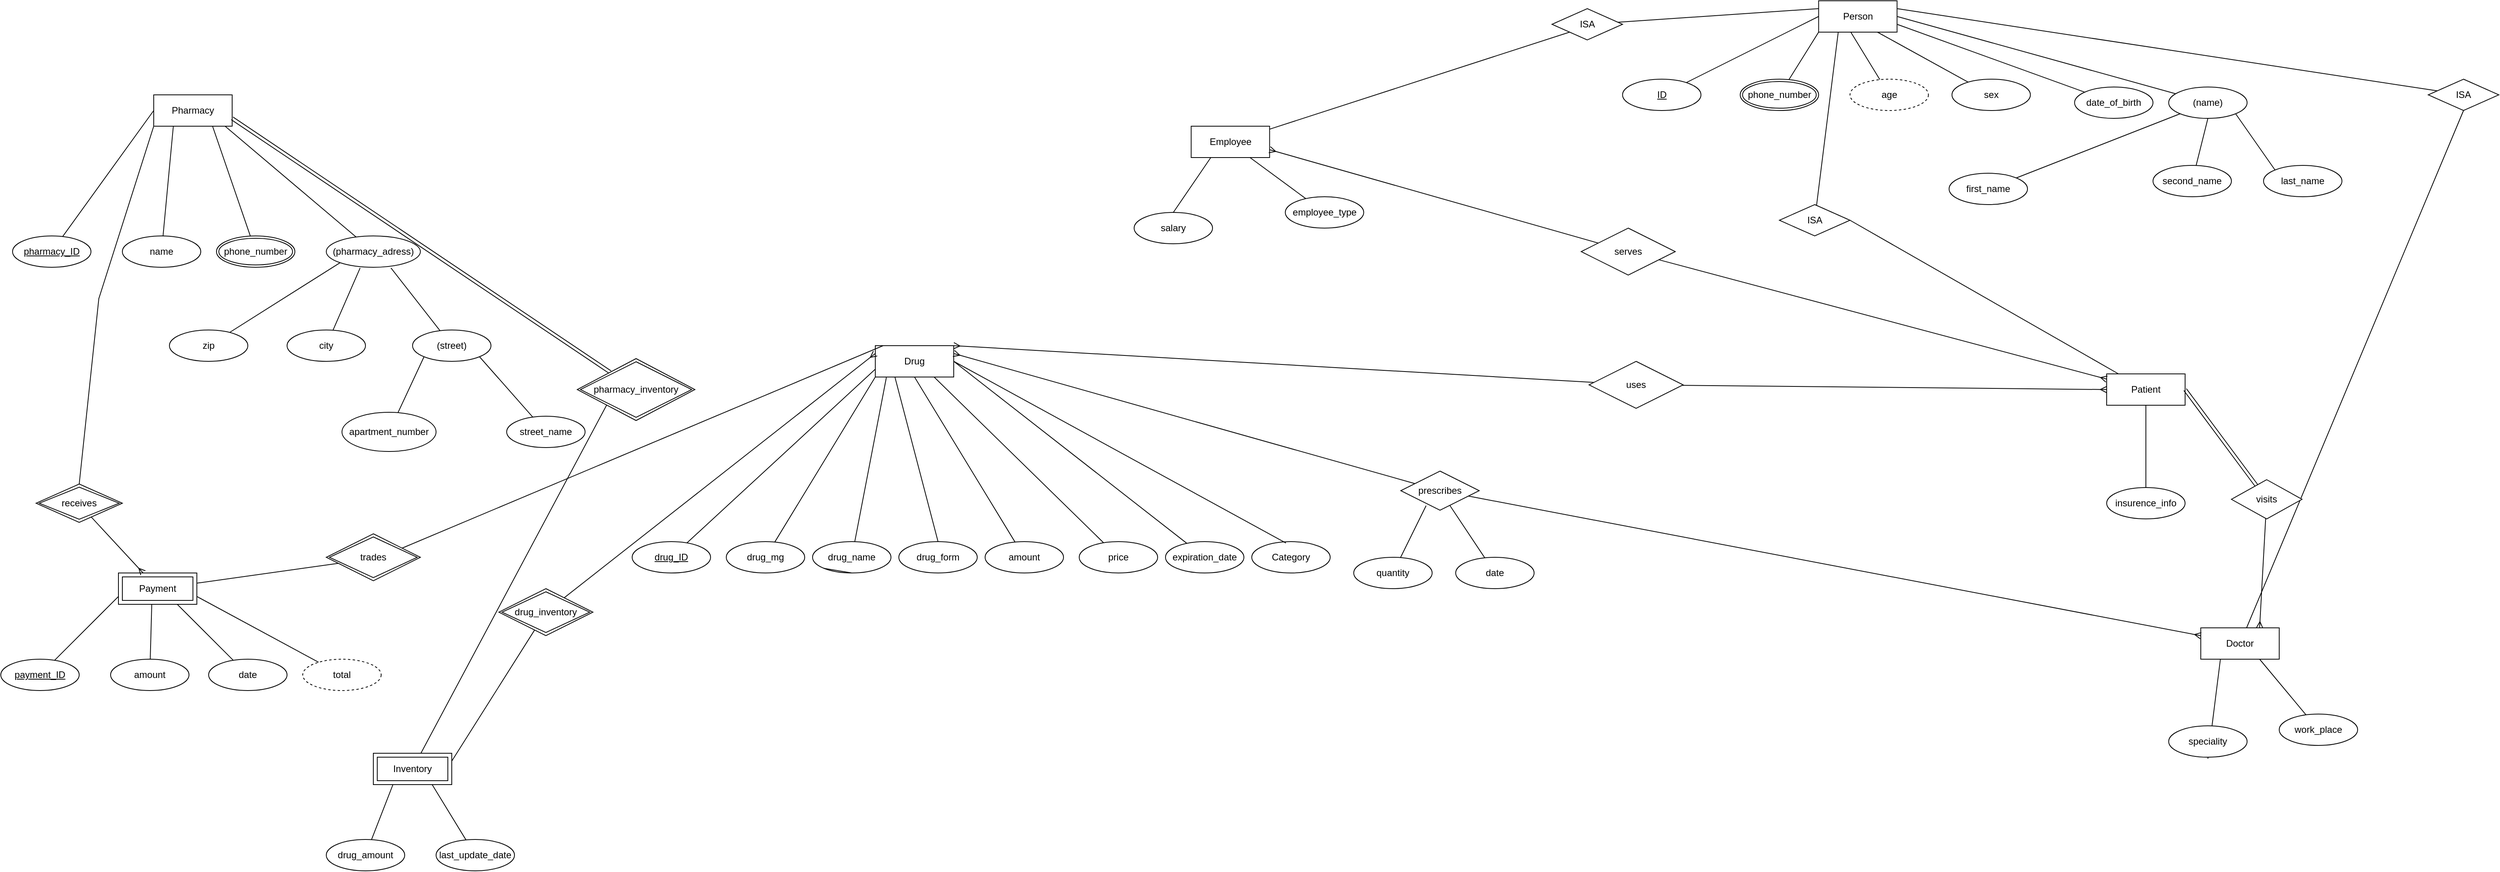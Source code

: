 <mxfile version="14.1.1" type="github"><diagram id="R2lEEEUBdFMjLlhIrx00" name="Page-1"><mxGraphModel dx="1038" dy="548" grid="1" gridSize="10" guides="1" tooltips="1" connect="1" arrows="1" fold="1" page="1" pageScale="1" pageWidth="5000" pageHeight="5000" math="0" shadow="0" extFonts="Permanent Marker^https://fonts.googleapis.com/css?family=Permanent+Marker"><root><mxCell id="0"/><mxCell id="1" parent="0"/><mxCell id="RW5OpeM4LIOE4QkSRuxz-1" value="Pharmacy" style="whiteSpace=wrap;html=1;align=center;" parent="1" vertex="1"><mxGeometry x="260" y="120" width="100" height="40" as="geometry"/></mxCell><mxCell id="RW5OpeM4LIOE4QkSRuxz-18" style="edgeStyle=none;rounded=0;orthogonalLoop=1;jettySize=auto;html=1;entryX=0;entryY=0.5;entryDx=0;entryDy=0;startArrow=none;startFill=0;endArrow=none;endFill=0;" parent="1" source="RW5OpeM4LIOE4QkSRuxz-2" target="RW5OpeM4LIOE4QkSRuxz-1" edge="1"><mxGeometry relative="1" as="geometry"/></mxCell><mxCell id="RW5OpeM4LIOE4QkSRuxz-2" value="pharmacy_ID" style="ellipse;whiteSpace=wrap;html=1;align=center;fontStyle=4;" parent="1" vertex="1"><mxGeometry x="80" y="300" width="100" height="40" as="geometry"/></mxCell><mxCell id="RW5OpeM4LIOE4QkSRuxz-19" style="edgeStyle=none;rounded=0;orthogonalLoop=1;jettySize=auto;html=1;entryX=0.25;entryY=1;entryDx=0;entryDy=0;startArrow=none;startFill=0;endArrow=none;endFill=0;" parent="1" source="RW5OpeM4LIOE4QkSRuxz-3" target="RW5OpeM4LIOE4QkSRuxz-1" edge="1"><mxGeometry relative="1" as="geometry"/></mxCell><mxCell id="RW5OpeM4LIOE4QkSRuxz-3" value="name" style="ellipse;whiteSpace=wrap;html=1;align=center;" parent="1" vertex="1"><mxGeometry x="220" y="300" width="100" height="40" as="geometry"/></mxCell><mxCell id="RW5OpeM4LIOE4QkSRuxz-175" style="edgeStyle=none;rounded=0;orthogonalLoop=1;jettySize=auto;html=1;startArrow=none;startFill=0;endArrow=none;endFill=0;" parent="1" source="RW5OpeM4LIOE4QkSRuxz-5" edge="1"><mxGeometry relative="1" as="geometry"><mxPoint x="351" y="160" as="targetPoint"/></mxGeometry></mxCell><mxCell id="RW5OpeM4LIOE4QkSRuxz-5" value="(pharmacy_adress)" style="ellipse;whiteSpace=wrap;html=1;align=center;" parent="1" vertex="1"><mxGeometry x="480" y="300" width="120" height="40" as="geometry"/></mxCell><mxCell id="RW5OpeM4LIOE4QkSRuxz-20" style="edgeStyle=none;rounded=0;orthogonalLoop=1;jettySize=auto;html=1;entryX=0.75;entryY=1;entryDx=0;entryDy=0;startArrow=none;startFill=0;endArrow=none;endFill=0;" parent="1" source="RW5OpeM4LIOE4QkSRuxz-6" target="RW5OpeM4LIOE4QkSRuxz-1" edge="1"><mxGeometry relative="1" as="geometry"/></mxCell><mxCell id="RW5OpeM4LIOE4QkSRuxz-6" value="phone_number" style="ellipse;shape=doubleEllipse;margin=3;whiteSpace=wrap;html=1;align=center;" parent="1" vertex="1"><mxGeometry x="340" y="300" width="100" height="40" as="geometry"/></mxCell><mxCell id="RW5OpeM4LIOE4QkSRuxz-25" style="edgeStyle=none;rounded=0;orthogonalLoop=1;jettySize=auto;html=1;entryX=0;entryY=1;entryDx=0;entryDy=0;startArrow=none;startFill=0;endArrow=none;endFill=0;" parent="1" source="RW5OpeM4LIOE4QkSRuxz-22" target="RW5OpeM4LIOE4QkSRuxz-5" edge="1"><mxGeometry relative="1" as="geometry"/></mxCell><mxCell id="RW5OpeM4LIOE4QkSRuxz-22" value="zip" style="ellipse;whiteSpace=wrap;html=1;align=center;" parent="1" vertex="1"><mxGeometry x="280" y="420" width="100" height="40" as="geometry"/></mxCell><mxCell id="RW5OpeM4LIOE4QkSRuxz-27" style="edgeStyle=none;rounded=0;orthogonalLoop=1;jettySize=auto;html=1;entryX=0.687;entryY=1.02;entryDx=0;entryDy=0;entryPerimeter=0;startArrow=none;startFill=0;endArrow=none;endFill=0;" parent="1" source="RW5OpeM4LIOE4QkSRuxz-23" target="RW5OpeM4LIOE4QkSRuxz-5" edge="1"><mxGeometry relative="1" as="geometry"/></mxCell><mxCell id="RW5OpeM4LIOE4QkSRuxz-23" value="(street)" style="ellipse;whiteSpace=wrap;html=1;align=center;" parent="1" vertex="1"><mxGeometry x="590" y="420" width="100" height="40" as="geometry"/></mxCell><mxCell id="RW5OpeM4LIOE4QkSRuxz-26" style="edgeStyle=none;rounded=0;orthogonalLoop=1;jettySize=auto;html=1;entryX=0.36;entryY=1.02;entryDx=0;entryDy=0;entryPerimeter=0;startArrow=none;startFill=0;endArrow=none;endFill=0;" parent="1" source="RW5OpeM4LIOE4QkSRuxz-24" target="RW5OpeM4LIOE4QkSRuxz-5" edge="1"><mxGeometry relative="1" as="geometry"/></mxCell><mxCell id="RW5OpeM4LIOE4QkSRuxz-24" value="city" style="ellipse;whiteSpace=wrap;html=1;align=center;" parent="1" vertex="1"><mxGeometry x="430" y="420" width="100" height="40" as="geometry"/></mxCell><mxCell id="RW5OpeM4LIOE4QkSRuxz-33" style="edgeStyle=none;rounded=0;orthogonalLoop=1;jettySize=auto;html=1;entryX=1;entryY=1;entryDx=0;entryDy=0;startArrow=none;startFill=0;endArrow=none;endFill=0;" parent="1" source="RW5OpeM4LIOE4QkSRuxz-29" target="RW5OpeM4LIOE4QkSRuxz-23" edge="1"><mxGeometry relative="1" as="geometry"/></mxCell><mxCell id="RW5OpeM4LIOE4QkSRuxz-29" value="street_name&lt;br&gt;" style="ellipse;whiteSpace=wrap;html=1;align=center;" parent="1" vertex="1"><mxGeometry x="710" y="530" width="100" height="40" as="geometry"/></mxCell><mxCell id="RW5OpeM4LIOE4QkSRuxz-31" style="edgeStyle=none;rounded=0;orthogonalLoop=1;jettySize=auto;html=1;entryX=0;entryY=1;entryDx=0;entryDy=0;startArrow=none;startFill=0;endArrow=none;endFill=0;" parent="1" source="RW5OpeM4LIOE4QkSRuxz-30" target="RW5OpeM4LIOE4QkSRuxz-23" edge="1"><mxGeometry relative="1" as="geometry"/></mxCell><mxCell id="RW5OpeM4LIOE4QkSRuxz-30" value="apartment_number" style="ellipse;whiteSpace=wrap;html=1;align=center;" parent="1" vertex="1"><mxGeometry x="500" y="525" width="120" height="50" as="geometry"/></mxCell><mxCell id="RW5OpeM4LIOE4QkSRuxz-34" value="Person" style="whiteSpace=wrap;html=1;align=center;" parent="1" vertex="1"><mxGeometry x="2382.75" width="100" height="40" as="geometry"/></mxCell><mxCell id="RW5OpeM4LIOE4QkSRuxz-35" value="Drug" style="whiteSpace=wrap;html=1;align=center;" parent="1" vertex="1"><mxGeometry x="1180" y="440" width="100" height="40" as="geometry"/></mxCell><mxCell id="RW5OpeM4LIOE4QkSRuxz-44" style="edgeStyle=none;rounded=0;orthogonalLoop=1;jettySize=auto;html=1;entryX=0.25;entryY=1;entryDx=0;entryDy=0;startArrow=none;startFill=0;endArrow=none;endFill=0;exitX=0.5;exitY=0;exitDx=0;exitDy=0;" parent="1" source="RW5OpeM4LIOE4QkSRuxz-134" target="RW5OpeM4LIOE4QkSRuxz-35" edge="1"><mxGeometry relative="1" as="geometry"><mxPoint x="1158.876" y="580.318" as="sourcePoint"/></mxGeometry></mxCell><mxCell id="RW5OpeM4LIOE4QkSRuxz-46" style="edgeStyle=none;rounded=0;orthogonalLoop=1;jettySize=auto;html=1;entryX=0.75;entryY=1;entryDx=0;entryDy=0;startArrow=none;startFill=0;endArrow=none;endFill=0;" parent="1" source="RW5OpeM4LIOE4QkSRuxz-38" target="RW5OpeM4LIOE4QkSRuxz-35" edge="1"><mxGeometry relative="1" as="geometry"/></mxCell><mxCell id="RW5OpeM4LIOE4QkSRuxz-38" value="price" style="ellipse;whiteSpace=wrap;html=1;align=center;" parent="1" vertex="1"><mxGeometry x="1440" y="690" width="100" height="40" as="geometry"/></mxCell><mxCell id="RW5OpeM4LIOE4QkSRuxz-47" style="edgeStyle=none;rounded=0;orthogonalLoop=1;jettySize=auto;html=1;entryX=1;entryY=0.5;entryDx=0;entryDy=0;startArrow=none;startFill=0;endArrow=none;endFill=0;" parent="1" source="RW5OpeM4LIOE4QkSRuxz-41" target="RW5OpeM4LIOE4QkSRuxz-35" edge="1"><mxGeometry relative="1" as="geometry"/></mxCell><mxCell id="RW5OpeM4LIOE4QkSRuxz-41" value="expiration_date" style="ellipse;whiteSpace=wrap;html=1;align=center;" parent="1" vertex="1"><mxGeometry x="1550" y="690" width="100" height="40" as="geometry"/></mxCell><mxCell id="RW5OpeM4LIOE4QkSRuxz-45" style="edgeStyle=none;rounded=0;orthogonalLoop=1;jettySize=auto;html=1;entryX=0.5;entryY=1;entryDx=0;entryDy=0;startArrow=none;startFill=0;endArrow=none;endFill=0;" parent="1" source="RW5OpeM4LIOE4QkSRuxz-42" target="RW5OpeM4LIOE4QkSRuxz-35" edge="1"><mxGeometry relative="1" as="geometry"/></mxCell><mxCell id="RW5OpeM4LIOE4QkSRuxz-42" value="amount" style="ellipse;whiteSpace=wrap;html=1;align=center;" parent="1" vertex="1"><mxGeometry x="1320" y="690" width="100" height="40" as="geometry"/></mxCell><mxCell id="RW5OpeM4LIOE4QkSRuxz-60" style="edgeStyle=none;rounded=0;orthogonalLoop=1;jettySize=auto;html=1;entryX=0;entryY=0.5;entryDx=0;entryDy=0;startArrow=none;startFill=0;endArrow=none;endFill=0;" parent="1" source="RW5OpeM4LIOE4QkSRuxz-51" target="RW5OpeM4LIOE4QkSRuxz-34" edge="1"><mxGeometry relative="1" as="geometry"/></mxCell><mxCell id="RW5OpeM4LIOE4QkSRuxz-51" value="ID" style="ellipse;whiteSpace=wrap;html=1;align=center;fontStyle=4;" parent="1" vertex="1"><mxGeometry x="2132.75" y="100" width="100" height="40" as="geometry"/></mxCell><mxCell id="RW5OpeM4LIOE4QkSRuxz-63" style="edgeStyle=none;rounded=0;orthogonalLoop=1;jettySize=auto;html=1;entryX=0.75;entryY=1;entryDx=0;entryDy=0;startArrow=none;startFill=0;endArrow=none;endFill=0;" parent="1" source="RW5OpeM4LIOE4QkSRuxz-54" target="RW5OpeM4LIOE4QkSRuxz-34" edge="1"><mxGeometry relative="1" as="geometry"/></mxCell><mxCell id="RW5OpeM4LIOE4QkSRuxz-54" value="sex" style="ellipse;whiteSpace=wrap;html=1;align=center;" parent="1" vertex="1"><mxGeometry x="2552.75" y="100" width="100" height="40" as="geometry"/></mxCell><mxCell id="RW5OpeM4LIOE4QkSRuxz-61" style="edgeStyle=none;rounded=0;orthogonalLoop=1;jettySize=auto;html=1;entryX=0;entryY=1;entryDx=0;entryDy=0;startArrow=none;startFill=0;endArrow=none;endFill=0;" parent="1" source="RW5OpeM4LIOE4QkSRuxz-55" target="RW5OpeM4LIOE4QkSRuxz-34" edge="1"><mxGeometry relative="1" as="geometry"/></mxCell><mxCell id="RW5OpeM4LIOE4QkSRuxz-55" value="phone_number" style="ellipse;shape=doubleEllipse;margin=3;whiteSpace=wrap;html=1;align=center;" parent="1" vertex="1"><mxGeometry x="2282.75" y="100" width="100" height="40" as="geometry"/></mxCell><mxCell id="RW5OpeM4LIOE4QkSRuxz-62" style="edgeStyle=none;rounded=0;orthogonalLoop=1;jettySize=auto;html=1;entryX=0.408;entryY=0.99;entryDx=0;entryDy=0;entryPerimeter=0;startArrow=none;startFill=0;endArrow=none;endFill=0;" parent="1" source="RW5OpeM4LIOE4QkSRuxz-57" target="RW5OpeM4LIOE4QkSRuxz-34" edge="1"><mxGeometry relative="1" as="geometry"/></mxCell><mxCell id="RW5OpeM4LIOE4QkSRuxz-57" value="age" style="ellipse;whiteSpace=wrap;html=1;align=center;dashed=1;" parent="1" vertex="1"><mxGeometry x="2422.75" y="100" width="100" height="40" as="geometry"/></mxCell><mxCell id="RW5OpeM4LIOE4QkSRuxz-64" style="edgeStyle=none;rounded=0;orthogonalLoop=1;jettySize=auto;html=1;entryX=1;entryY=0.75;entryDx=0;entryDy=0;startArrow=none;startFill=0;endArrow=none;endFill=0;" parent="1" source="RW5OpeM4LIOE4QkSRuxz-58" target="RW5OpeM4LIOE4QkSRuxz-34" edge="1"><mxGeometry relative="1" as="geometry"/></mxCell><mxCell id="RW5OpeM4LIOE4QkSRuxz-58" value="date_of_birth" style="ellipse;whiteSpace=wrap;html=1;align=center;" parent="1" vertex="1"><mxGeometry x="2709.07" y="110" width="100" height="40" as="geometry"/></mxCell><mxCell id="RW5OpeM4LIOE4QkSRuxz-65" style="edgeStyle=none;rounded=0;orthogonalLoop=1;jettySize=auto;html=1;entryX=1;entryY=0.5;entryDx=0;entryDy=0;startArrow=none;startFill=0;endArrow=none;endFill=0;" parent="1" source="RW5OpeM4LIOE4QkSRuxz-59" target="RW5OpeM4LIOE4QkSRuxz-34" edge="1"><mxGeometry relative="1" as="geometry"/></mxCell><mxCell id="RW5OpeM4LIOE4QkSRuxz-59" value="(name)" style="ellipse;whiteSpace=wrap;html=1;align=center;" parent="1" vertex="1"><mxGeometry x="2829.07" y="110" width="100" height="40" as="geometry"/></mxCell><mxCell id="RW5OpeM4LIOE4QkSRuxz-70" style="edgeStyle=none;rounded=0;orthogonalLoop=1;jettySize=auto;html=1;entryX=0.5;entryY=1;entryDx=0;entryDy=0;startArrow=none;startFill=0;endArrow=none;endFill=0;" parent="1" source="RW5OpeM4LIOE4QkSRuxz-66" target="RW5OpeM4LIOE4QkSRuxz-59" edge="1"><mxGeometry relative="1" as="geometry"/></mxCell><mxCell id="RW5OpeM4LIOE4QkSRuxz-66" value="second_name" style="ellipse;whiteSpace=wrap;html=1;align=center;" parent="1" vertex="1"><mxGeometry x="2809.07" y="210" width="100" height="40" as="geometry"/></mxCell><mxCell id="RW5OpeM4LIOE4QkSRuxz-108" style="edgeStyle=none;rounded=0;orthogonalLoop=1;jettySize=auto;html=1;entryX=0;entryY=1;entryDx=0;entryDy=0;startArrow=none;startFill=0;endArrow=none;endFill=0;" parent="1" source="RW5OpeM4LIOE4QkSRuxz-67" target="RW5OpeM4LIOE4QkSRuxz-59" edge="1"><mxGeometry relative="1" as="geometry"/></mxCell><mxCell id="RW5OpeM4LIOE4QkSRuxz-67" value="first_name" style="ellipse;whiteSpace=wrap;html=1;align=center;" parent="1" vertex="1"><mxGeometry x="2549.07" y="220" width="100" height="40" as="geometry"/></mxCell><mxCell id="RW5OpeM4LIOE4QkSRuxz-71" style="edgeStyle=none;rounded=0;orthogonalLoop=1;jettySize=auto;html=1;entryX=1;entryY=1;entryDx=0;entryDy=0;startArrow=none;startFill=0;endArrow=none;endFill=0;exitX=0;exitY=0;exitDx=0;exitDy=0;" parent="1" source="RW5OpeM4LIOE4QkSRuxz-68" target="RW5OpeM4LIOE4QkSRuxz-59" edge="1"><mxGeometry relative="1" as="geometry"><mxPoint x="2997.204" y="212.014" as="sourcePoint"/></mxGeometry></mxCell><mxCell id="RW5OpeM4LIOE4QkSRuxz-68" value="last_name" style="ellipse;whiteSpace=wrap;html=1;align=center;" parent="1" vertex="1"><mxGeometry x="2950" y="210" width="100" height="40" as="geometry"/></mxCell><mxCell id="RW5OpeM4LIOE4QkSRuxz-79" style="edgeStyle=none;rounded=0;orthogonalLoop=1;jettySize=auto;html=1;entryX=0;entryY=1;entryDx=0;entryDy=0;startArrow=none;startFill=0;endArrow=none;endFill=0;" parent="1" source="RW5OpeM4LIOE4QkSRuxz-72" target="RW5OpeM4LIOE4QkSRuxz-77" edge="1"><mxGeometry relative="1" as="geometry"/></mxCell><mxCell id="RW5OpeM4LIOE4QkSRuxz-72" value="Employee" style="whiteSpace=wrap;html=1;align=center;" parent="1" vertex="1"><mxGeometry x="1582.75" y="160" width="100" height="40" as="geometry"/></mxCell><mxCell id="RW5OpeM4LIOE4QkSRuxz-111" style="edgeStyle=none;rounded=0;orthogonalLoop=1;jettySize=auto;html=1;entryX=0.25;entryY=1;entryDx=0;entryDy=0;startArrow=none;startFill=0;endArrow=none;endFill=0;exitX=0.5;exitY=0;exitDx=0;exitDy=0;" parent="1" source="RW5OpeM4LIOE4QkSRuxz-73" target="RW5OpeM4LIOE4QkSRuxz-72" edge="1"><mxGeometry relative="1" as="geometry"><mxPoint x="1530" y="280" as="sourcePoint"/></mxGeometry></mxCell><mxCell id="RW5OpeM4LIOE4QkSRuxz-73" value="salary" style="ellipse;whiteSpace=wrap;html=1;align=center;" parent="1" vertex="1"><mxGeometry x="1510" y="270" width="100" height="40" as="geometry"/></mxCell><mxCell id="RW5OpeM4LIOE4QkSRuxz-76" style="edgeStyle=none;rounded=0;orthogonalLoop=1;jettySize=auto;html=1;entryX=0.75;entryY=1;entryDx=0;entryDy=0;startArrow=none;startFill=0;endArrow=none;endFill=0;" parent="1" source="RW5OpeM4LIOE4QkSRuxz-74" target="RW5OpeM4LIOE4QkSRuxz-72" edge="1"><mxGeometry relative="1" as="geometry"/></mxCell><mxCell id="RW5OpeM4LIOE4QkSRuxz-74" value="employee_type" style="ellipse;whiteSpace=wrap;html=1;align=center;" parent="1" vertex="1"><mxGeometry x="1702.75" y="250" width="100" height="40" as="geometry"/></mxCell><mxCell id="RW5OpeM4LIOE4QkSRuxz-78" style="edgeStyle=none;rounded=0;orthogonalLoop=1;jettySize=auto;html=1;entryX=0;entryY=0.25;entryDx=0;entryDy=0;startArrow=none;startFill=0;endArrow=none;endFill=0;" parent="1" source="RW5OpeM4LIOE4QkSRuxz-77" target="RW5OpeM4LIOE4QkSRuxz-34" edge="1"><mxGeometry relative="1" as="geometry"/></mxCell><mxCell id="RW5OpeM4LIOE4QkSRuxz-77" value="ISA" style="shape=rhombus;perimeter=rhombusPerimeter;whiteSpace=wrap;html=1;align=center;" parent="1" vertex="1"><mxGeometry x="2042.75" y="10" width="90" height="40" as="geometry"/></mxCell><mxCell id="RW5OpeM4LIOE4QkSRuxz-122" style="edgeStyle=none;rounded=0;orthogonalLoop=1;jettySize=auto;html=1;entryX=0.5;entryY=1;entryDx=0;entryDy=0;startArrow=none;startFill=0;endArrow=none;endFill=0;" parent="1" source="RW5OpeM4LIOE4QkSRuxz-80" target="RW5OpeM4LIOE4QkSRuxz-86" edge="1"><mxGeometry relative="1" as="geometry"/></mxCell><mxCell id="RW5OpeM4LIOE4QkSRuxz-80" value="Doctor" style="whiteSpace=wrap;html=1;align=center;" parent="1" vertex="1"><mxGeometry x="2870" y="800" width="100" height="40" as="geometry"/></mxCell><mxCell id="RW5OpeM4LIOE4QkSRuxz-94" style="edgeStyle=none;rounded=0;orthogonalLoop=1;jettySize=auto;html=1;entryX=1;entryY=0.5;entryDx=0;entryDy=0;startArrow=none;startFill=0;endArrow=none;endFill=0;" parent="1" source="RW5OpeM4LIOE4QkSRuxz-81" target="RW5OpeM4LIOE4QkSRuxz-93" edge="1"><mxGeometry relative="1" as="geometry"/></mxCell><mxCell id="RW5OpeM4LIOE4QkSRuxz-81" value="Patient&lt;br&gt;" style="whiteSpace=wrap;html=1;align=center;" parent="1" vertex="1"><mxGeometry x="2750" y="476" width="100" height="40" as="geometry"/></mxCell><mxCell id="RW5OpeM4LIOE4QkSRuxz-84" style="edgeStyle=none;rounded=0;orthogonalLoop=1;jettySize=auto;html=1;entryX=0.25;entryY=1;entryDx=0;entryDy=0;startArrow=none;startFill=0;endArrow=none;endFill=0;" parent="1" target="RW5OpeM4LIOE4QkSRuxz-80" edge="1"><mxGeometry relative="1" as="geometry"><mxPoint x="2879.045" y="967.01" as="sourcePoint"/></mxGeometry></mxCell><mxCell id="RW5OpeM4LIOE4QkSRuxz-82" value="speciality" style="ellipse;whiteSpace=wrap;html=1;align=center;" parent="1" vertex="1"><mxGeometry x="2829.07" y="925" width="100" height="40" as="geometry"/></mxCell><mxCell id="RW5OpeM4LIOE4QkSRuxz-85" style="edgeStyle=none;rounded=0;orthogonalLoop=1;jettySize=auto;html=1;entryX=0.75;entryY=1;entryDx=0;entryDy=0;startArrow=none;startFill=0;endArrow=none;endFill=0;" parent="1" source="RW5OpeM4LIOE4QkSRuxz-83" target="RW5OpeM4LIOE4QkSRuxz-80" edge="1"><mxGeometry relative="1" as="geometry"/></mxCell><mxCell id="RW5OpeM4LIOE4QkSRuxz-83" value="work_place" style="ellipse;whiteSpace=wrap;html=1;align=center;" parent="1" vertex="1"><mxGeometry x="2970" y="910" width="100" height="40" as="geometry"/></mxCell><mxCell id="RW5OpeM4LIOE4QkSRuxz-123" style="edgeStyle=none;rounded=0;orthogonalLoop=1;jettySize=auto;html=1;entryX=1;entryY=0.25;entryDx=0;entryDy=0;startArrow=none;startFill=0;endArrow=none;endFill=0;" parent="1" source="RW5OpeM4LIOE4QkSRuxz-86" target="RW5OpeM4LIOE4QkSRuxz-34" edge="1"><mxGeometry relative="1" as="geometry"/></mxCell><mxCell id="RW5OpeM4LIOE4QkSRuxz-86" value="ISA" style="shape=rhombus;perimeter=rhombusPerimeter;whiteSpace=wrap;html=1;align=center;" parent="1" vertex="1"><mxGeometry x="3160" y="100" width="90" height="40" as="geometry"/></mxCell><mxCell id="RW5OpeM4LIOE4QkSRuxz-91" style="edgeStyle=none;rounded=0;orthogonalLoop=1;jettySize=auto;html=1;entryX=0.5;entryY=1;entryDx=0;entryDy=0;startArrow=none;startFill=0;endArrow=none;endFill=0;" parent="1" source="RW5OpeM4LIOE4QkSRuxz-90" target="RW5OpeM4LIOE4QkSRuxz-81" edge="1"><mxGeometry relative="1" as="geometry"/></mxCell><mxCell id="RW5OpeM4LIOE4QkSRuxz-90" value="insurence_info" style="ellipse;whiteSpace=wrap;html=1;align=center;" parent="1" vertex="1"><mxGeometry x="2750" y="621" width="100" height="40" as="geometry"/></mxCell><mxCell id="RW5OpeM4LIOE4QkSRuxz-119" style="edgeStyle=none;rounded=0;orthogonalLoop=1;jettySize=auto;html=1;entryX=0.25;entryY=1;entryDx=0;entryDy=0;startArrow=none;startFill=0;endArrow=none;endFill=0;" parent="1" source="RW5OpeM4LIOE4QkSRuxz-93" target="RW5OpeM4LIOE4QkSRuxz-34" edge="1"><mxGeometry relative="1" as="geometry"/></mxCell><mxCell id="RW5OpeM4LIOE4QkSRuxz-93" value="ISA" style="shape=rhombus;perimeter=rhombusPerimeter;whiteSpace=wrap;html=1;align=center;" parent="1" vertex="1"><mxGeometry x="2332.75" y="260" width="90" height="40" as="geometry"/></mxCell><mxCell id="RW5OpeM4LIOE4QkSRuxz-114" style="edgeStyle=none;rounded=0;orthogonalLoop=1;jettySize=auto;html=1;entryX=1;entryY=0.25;entryDx=0;entryDy=0;startArrow=none;startFill=0;endArrow=ERmany;endFill=0;" parent="1" source="RW5OpeM4LIOE4QkSRuxz-102" target="RW5OpeM4LIOE4QkSRuxz-35" edge="1"><mxGeometry relative="1" as="geometry"/></mxCell><mxCell id="RW5OpeM4LIOE4QkSRuxz-116" style="edgeStyle=none;rounded=0;orthogonalLoop=1;jettySize=auto;html=1;entryX=0;entryY=0.25;entryDx=0;entryDy=0;startArrow=none;startFill=0;endArrow=ERmany;endFill=0;" parent="1" source="RW5OpeM4LIOE4QkSRuxz-102" target="RW5OpeM4LIOE4QkSRuxz-80" edge="1"><mxGeometry relative="1" as="geometry"/></mxCell><mxCell id="RW5OpeM4LIOE4QkSRuxz-102" value="prescribes" style="shape=rhombus;perimeter=rhombusPerimeter;whiteSpace=wrap;html=1;align=center;" parent="1" vertex="1"><mxGeometry x="1850" y="600" width="100" height="50" as="geometry"/></mxCell><mxCell id="RW5OpeM4LIOE4QkSRuxz-117" style="edgeStyle=none;rounded=0;orthogonalLoop=1;jettySize=auto;html=1;entryX=0.75;entryY=0;entryDx=0;entryDy=0;startArrow=none;startFill=0;endArrow=ERmany;endFill=0;" parent="1" source="RW5OpeM4LIOE4QkSRuxz-107" target="RW5OpeM4LIOE4QkSRuxz-80" edge="1"><mxGeometry relative="1" as="geometry"/></mxCell><mxCell id="RW5OpeM4LIOE4QkSRuxz-118" style="edgeStyle=none;rounded=0;orthogonalLoop=1;jettySize=auto;html=1;entryX=1;entryY=0.5;entryDx=0;entryDy=0;startArrow=none;startFill=0;endArrow=ERmany;endFill=0;shape=link;" parent="1" source="RW5OpeM4LIOE4QkSRuxz-107" target="RW5OpeM4LIOE4QkSRuxz-81" edge="1"><mxGeometry relative="1" as="geometry"/></mxCell><mxCell id="RW5OpeM4LIOE4QkSRuxz-107" value="visits" style="shape=rhombus;perimeter=rhombusPerimeter;whiteSpace=wrap;html=1;align=center;" parent="1" vertex="1"><mxGeometry x="2909.07" y="611" width="90" height="50" as="geometry"/></mxCell><mxCell id="RW5OpeM4LIOE4QkSRuxz-125" style="edgeStyle=none;rounded=0;orthogonalLoop=1;jettySize=auto;html=1;entryX=0;entryY=0.5;entryDx=0;entryDy=0;startArrow=none;startFill=0;endArrow=ERmany;endFill=0;" parent="1" source="RW5OpeM4LIOE4QkSRuxz-124" target="RW5OpeM4LIOE4QkSRuxz-81" edge="1"><mxGeometry relative="1" as="geometry"/></mxCell><mxCell id="RW5OpeM4LIOE4QkSRuxz-126" style="edgeStyle=none;rounded=0;orthogonalLoop=1;jettySize=auto;html=1;entryX=1;entryY=0;entryDx=0;entryDy=0;startArrow=none;startFill=0;endArrow=ERmany;endFill=0;" parent="1" source="RW5OpeM4LIOE4QkSRuxz-124" target="RW5OpeM4LIOE4QkSRuxz-35" edge="1"><mxGeometry relative="1" as="geometry"/></mxCell><mxCell id="RW5OpeM4LIOE4QkSRuxz-124" value="uses" style="shape=rhombus;perimeter=rhombusPerimeter;whiteSpace=wrap;html=1;align=center;" parent="1" vertex="1"><mxGeometry x="2090" y="460" width="120" height="60" as="geometry"/></mxCell><mxCell id="RW5OpeM4LIOE4QkSRuxz-155" style="edgeStyle=none;rounded=0;orthogonalLoop=1;jettySize=auto;html=1;entryX=0;entryY=1;entryDx=0;entryDy=0;startArrow=none;startFill=0;endArrow=none;endFill=0;" parent="1" source="RW5OpeM4LIOE4QkSRuxz-132" target="RW5OpeM4LIOE4QkSRuxz-35" edge="1"><mxGeometry relative="1" as="geometry"/></mxCell><mxCell id="RW5OpeM4LIOE4QkSRuxz-132" value="drug_mg" style="ellipse;whiteSpace=wrap;html=1;align=center;" parent="1" vertex="1"><mxGeometry x="990" y="690" width="100" height="40" as="geometry"/></mxCell><mxCell id="RW5OpeM4LIOE4QkSRuxz-154" style="edgeStyle=none;rounded=0;orthogonalLoop=1;jettySize=auto;html=1;entryX=0.141;entryY=1.015;entryDx=0;entryDy=0;entryPerimeter=0;startArrow=none;startFill=0;endArrow=none;endFill=0;" parent="1" source="RW5OpeM4LIOE4QkSRuxz-133" target="RW5OpeM4LIOE4QkSRuxz-35" edge="1"><mxGeometry relative="1" as="geometry"/></mxCell><mxCell id="RW5OpeM4LIOE4QkSRuxz-133" value="drug_name" style="ellipse;whiteSpace=wrap;html=1;align=center;" parent="1" vertex="1"><mxGeometry x="1100" y="690" width="100" height="40" as="geometry"/></mxCell><mxCell id="RW5OpeM4LIOE4QkSRuxz-134" value="drug_form" style="ellipse;whiteSpace=wrap;html=1;align=center;" parent="1" vertex="1"><mxGeometry x="1210" y="690" width="100" height="40" as="geometry"/></mxCell><mxCell id="RW5OpeM4LIOE4QkSRuxz-156" style="edgeStyle=none;rounded=0;orthogonalLoop=1;jettySize=auto;html=1;entryX=0;entryY=0.75;entryDx=0;entryDy=0;startArrow=none;startFill=0;endArrow=none;endFill=0;" parent="1" source="RW5OpeM4LIOE4QkSRuxz-135" target="RW5OpeM4LIOE4QkSRuxz-35" edge="1"><mxGeometry relative="1" as="geometry"/></mxCell><mxCell id="RW5OpeM4LIOE4QkSRuxz-135" value="drug_ID" style="ellipse;whiteSpace=wrap;html=1;align=center;fontStyle=4;" parent="1" vertex="1"><mxGeometry x="870" y="690" width="100" height="40" as="geometry"/></mxCell><mxCell id="RW5OpeM4LIOE4QkSRuxz-137" style="edgeStyle=none;rounded=0;orthogonalLoop=1;jettySize=auto;html=1;exitX=0.5;exitY=1;exitDx=0;exitDy=0;entryX=0;entryY=1;entryDx=0;entryDy=0;startArrow=none;startFill=0;endArrow=none;endFill=0;" parent="1" source="RW5OpeM4LIOE4QkSRuxz-133" target="RW5OpeM4LIOE4QkSRuxz-133" edge="1"><mxGeometry relative="1" as="geometry"/></mxCell><mxCell id="RW5OpeM4LIOE4QkSRuxz-147" style="edgeStyle=none;rounded=0;orthogonalLoop=1;jettySize=auto;html=1;entryX=0.25;entryY=1;entryDx=0;entryDy=0;startArrow=none;startFill=0;endArrow=none;endFill=0;" parent="1" source="RW5OpeM4LIOE4QkSRuxz-144" target="RW5OpeM4LIOE4QkSRuxz-145" edge="1"><mxGeometry relative="1" as="geometry"/></mxCell><mxCell id="RW5OpeM4LIOE4QkSRuxz-144" value="drug_amount" style="ellipse;whiteSpace=wrap;html=1;align=center;" parent="1" vertex="1"><mxGeometry x="480" y="1070" width="100" height="40" as="geometry"/></mxCell><mxCell id="RW5OpeM4LIOE4QkSRuxz-178" style="edgeStyle=none;rounded=0;orthogonalLoop=1;jettySize=auto;html=1;entryX=0;entryY=1;entryDx=0;entryDy=0;startArrow=none;startFill=0;endArrow=none;endFill=0;" parent="1" source="RW5OpeM4LIOE4QkSRuxz-145" target="RW5OpeM4LIOE4QkSRuxz-148" edge="1"><mxGeometry relative="1" as="geometry"/></mxCell><mxCell id="RW5OpeM4LIOE4QkSRuxz-145" value="Inventory" style="shape=ext;margin=3;double=1;whiteSpace=wrap;html=1;align=center;" parent="1" vertex="1"><mxGeometry x="540" y="960" width="100" height="40" as="geometry"/></mxCell><mxCell id="RW5OpeM4LIOE4QkSRuxz-176" style="edgeStyle=none;rounded=0;orthogonalLoop=1;jettySize=auto;html=1;entryX=1;entryY=0.75;entryDx=0;entryDy=0;startArrow=none;startFill=0;endArrow=none;endFill=0;shape=link;" parent="1" source="RW5OpeM4LIOE4QkSRuxz-148" target="RW5OpeM4LIOE4QkSRuxz-1" edge="1"><mxGeometry relative="1" as="geometry"/></mxCell><mxCell id="RW5OpeM4LIOE4QkSRuxz-148" value="pharmacy_inventory" style="shape=rhombus;double=1;perimeter=rhombusPerimeter;whiteSpace=wrap;html=1;align=center;" parent="1" vertex="1"><mxGeometry x="800" y="456.5" width="150" height="79" as="geometry"/></mxCell><mxCell id="RW5OpeM4LIOE4QkSRuxz-152" style="edgeStyle=none;rounded=0;orthogonalLoop=1;jettySize=auto;html=1;entryX=1;entryY=0.25;entryDx=0;entryDy=0;startArrow=none;startFill=0;endArrow=none;endFill=0;" parent="1" source="RW5OpeM4LIOE4QkSRuxz-151" target="RW5OpeM4LIOE4QkSRuxz-145" edge="1"><mxGeometry relative="1" as="geometry"/></mxCell><mxCell id="RW5OpeM4LIOE4QkSRuxz-153" style="edgeStyle=none;rounded=0;orthogonalLoop=1;jettySize=auto;html=1;entryX=0;entryY=0.25;entryDx=0;entryDy=0;startArrow=none;startFill=0;endArrow=ERmany;endFill=0;" parent="1" source="RW5OpeM4LIOE4QkSRuxz-151" target="RW5OpeM4LIOE4QkSRuxz-35" edge="1"><mxGeometry relative="1" as="geometry"/></mxCell><mxCell id="RW5OpeM4LIOE4QkSRuxz-151" value="drug_inventory" style="shape=rhombus;double=1;perimeter=rhombusPerimeter;whiteSpace=wrap;html=1;align=center;" parent="1" vertex="1"><mxGeometry x="700" y="750" width="120" height="60" as="geometry"/></mxCell><mxCell id="RW5OpeM4LIOE4QkSRuxz-189" style="edgeStyle=none;rounded=0;orthogonalLoop=1;jettySize=auto;html=1;startArrow=none;startFill=0;endArrow=none;endFill=0;entryX=0.155;entryY=0.621;entryDx=0;entryDy=0;entryPerimeter=0;" parent="1" source="RW5OpeM4LIOE4QkSRuxz-166" target="748xnYNNsS8RYWUNVnP7-1" edge="1"><mxGeometry relative="1" as="geometry"><mxPoint x="503.151" y="716.575" as="targetPoint"/></mxGeometry></mxCell><mxCell id="RW5OpeM4LIOE4QkSRuxz-166" value="Payment&lt;br&gt;" style="shape=ext;margin=3;double=1;whiteSpace=wrap;html=1;align=center;" parent="1" vertex="1"><mxGeometry x="215" y="730" width="100" height="40" as="geometry"/></mxCell><mxCell id="RW5OpeM4LIOE4QkSRuxz-167" style="edgeStyle=none;rounded=0;orthogonalLoop=1;jettySize=auto;html=1;entryX=0;entryY=0.75;entryDx=0;entryDy=0;startArrow=none;startFill=0;endArrow=none;endFill=0;" parent="1" source="RW5OpeM4LIOE4QkSRuxz-168" target="RW5OpeM4LIOE4QkSRuxz-166" edge="1"><mxGeometry relative="1" as="geometry"/></mxCell><mxCell id="RW5OpeM4LIOE4QkSRuxz-168" value="payment_ID" style="ellipse;whiteSpace=wrap;html=1;align=center;fontStyle=4;" parent="1" vertex="1"><mxGeometry x="65" y="840" width="100" height="40" as="geometry"/></mxCell><mxCell id="RW5OpeM4LIOE4QkSRuxz-169" style="edgeStyle=none;rounded=0;orthogonalLoop=1;jettySize=auto;html=1;entryX=0.425;entryY=1.006;entryDx=0;entryDy=0;entryPerimeter=0;startArrow=none;startFill=0;endArrow=none;endFill=0;" parent="1" source="RW5OpeM4LIOE4QkSRuxz-170" target="RW5OpeM4LIOE4QkSRuxz-166" edge="1"><mxGeometry relative="1" as="geometry"/></mxCell><mxCell id="RW5OpeM4LIOE4QkSRuxz-170" value="amount" style="ellipse;whiteSpace=wrap;html=1;align=center;" parent="1" vertex="1"><mxGeometry x="205" y="840" width="100" height="40" as="geometry"/></mxCell><mxCell id="RW5OpeM4LIOE4QkSRuxz-171" style="edgeStyle=none;rounded=0;orthogonalLoop=1;jettySize=auto;html=1;entryX=0.75;entryY=1;entryDx=0;entryDy=0;startArrow=none;startFill=0;endArrow=none;endFill=0;" parent="1" source="RW5OpeM4LIOE4QkSRuxz-172" target="RW5OpeM4LIOE4QkSRuxz-166" edge="1"><mxGeometry relative="1" as="geometry"/></mxCell><mxCell id="RW5OpeM4LIOE4QkSRuxz-172" value="date" style="ellipse;whiteSpace=wrap;html=1;align=center;" parent="1" vertex="1"><mxGeometry x="330" y="840" width="100" height="40" as="geometry"/></mxCell><mxCell id="RW5OpeM4LIOE4QkSRuxz-173" style="edgeStyle=none;rounded=0;orthogonalLoop=1;jettySize=auto;html=1;entryX=1;entryY=0.75;entryDx=0;entryDy=0;startArrow=none;startFill=0;endArrow=none;endFill=0;" parent="1" source="RW5OpeM4LIOE4QkSRuxz-174" target="RW5OpeM4LIOE4QkSRuxz-166" edge="1"><mxGeometry relative="1" as="geometry"/></mxCell><mxCell id="RW5OpeM4LIOE4QkSRuxz-174" value="total" style="ellipse;whiteSpace=wrap;html=1;align=center;dashed=1;" parent="1" vertex="1"><mxGeometry x="450" y="840" width="100" height="40" as="geometry"/></mxCell><mxCell id="RW5OpeM4LIOE4QkSRuxz-190" style="edgeStyle=none;rounded=0;orthogonalLoop=1;jettySize=auto;html=1;entryX=0.1;entryY=0;entryDx=0;entryDy=0;entryPerimeter=0;startArrow=none;startFill=0;endArrow=none;endFill=0;exitX=0.792;exitY=0.317;exitDx=0;exitDy=0;exitPerimeter=0;" parent="1" source="748xnYNNsS8RYWUNVnP7-1" target="RW5OpeM4LIOE4QkSRuxz-35" edge="1"><mxGeometry relative="1" as="geometry"><mxPoint x="582.542" y="696.271" as="sourcePoint"/></mxGeometry></mxCell><mxCell id="RW5OpeM4LIOE4QkSRuxz-185" style="edgeStyle=none;rounded=0;orthogonalLoop=1;jettySize=auto;html=1;startArrow=none;startFill=0;endArrow=ERmany;endFill=0;exitX=0.637;exitY=0.853;exitDx=0;exitDy=0;exitPerimeter=0;" parent="1" source="748xnYNNsS8RYWUNVnP7-2" target="RW5OpeM4LIOE4QkSRuxz-166" edge="1"><mxGeometry relative="1" as="geometry"><mxPoint x="180" y="661" as="sourcePoint"/></mxGeometry></mxCell><mxCell id="RW5OpeM4LIOE4QkSRuxz-186" style="edgeStyle=none;rounded=0;orthogonalLoop=1;jettySize=auto;html=1;entryX=0;entryY=1;entryDx=0;entryDy=0;startArrow=none;startFill=0;endArrow=none;endFill=0;exitX=0.5;exitY=0;exitDx=0;exitDy=0;" parent="1" source="748xnYNNsS8RYWUNVnP7-2" target="RW5OpeM4LIOE4QkSRuxz-1" edge="1"><mxGeometry relative="1" as="geometry"><Array as="points"><mxPoint x="190" y="380"/></Array><mxPoint x="163" y="613" as="sourcePoint"/></mxGeometry></mxCell><mxCell id="RW5OpeM4LIOE4QkSRuxz-194" style="edgeStyle=none;rounded=0;orthogonalLoop=1;jettySize=auto;html=1;entryX=0.323;entryY=0.883;entryDx=0;entryDy=0;entryPerimeter=0;startArrow=none;startFill=0;endArrow=none;endFill=0;" parent="1" source="RW5OpeM4LIOE4QkSRuxz-192" target="RW5OpeM4LIOE4QkSRuxz-102" edge="1"><mxGeometry relative="1" as="geometry"/></mxCell><mxCell id="RW5OpeM4LIOE4QkSRuxz-192" value="quantity" style="ellipse;whiteSpace=wrap;html=1;align=center;" parent="1" vertex="1"><mxGeometry x="1790" y="710" width="100" height="40" as="geometry"/></mxCell><mxCell id="RW5OpeM4LIOE4QkSRuxz-195" style="edgeStyle=none;rounded=0;orthogonalLoop=1;jettySize=auto;html=1;startArrow=none;startFill=0;endArrow=none;endFill=0;" parent="1" source="RW5OpeM4LIOE4QkSRuxz-193" target="RW5OpeM4LIOE4QkSRuxz-102" edge="1"><mxGeometry relative="1" as="geometry"/></mxCell><mxCell id="RW5OpeM4LIOE4QkSRuxz-193" value="date" style="ellipse;whiteSpace=wrap;html=1;align=center;" parent="1" vertex="1"><mxGeometry x="1920" y="710" width="100" height="40" as="geometry"/></mxCell><mxCell id="RW5OpeM4LIOE4QkSRuxz-197" style="edgeStyle=none;rounded=0;orthogonalLoop=1;jettySize=auto;html=1;entryX=1;entryY=0.75;entryDx=0;entryDy=0;startArrow=none;startFill=0;endArrow=ERmany;endFill=0;" parent="1" source="RW5OpeM4LIOE4QkSRuxz-196" target="RW5OpeM4LIOE4QkSRuxz-72" edge="1"><mxGeometry relative="1" as="geometry"/></mxCell><mxCell id="RW5OpeM4LIOE4QkSRuxz-198" style="edgeStyle=none;rounded=0;orthogonalLoop=1;jettySize=auto;html=1;startArrow=none;startFill=0;endArrow=ERmany;endFill=0;" parent="1" source="RW5OpeM4LIOE4QkSRuxz-196" target="RW5OpeM4LIOE4QkSRuxz-81" edge="1"><mxGeometry relative="1" as="geometry"/></mxCell><mxCell id="RW5OpeM4LIOE4QkSRuxz-196" value="serves" style="shape=rhombus;perimeter=rhombusPerimeter;whiteSpace=wrap;html=1;align=center;" parent="1" vertex="1"><mxGeometry x="2080" y="290" width="120" height="60" as="geometry"/></mxCell><mxCell id="RW5OpeM4LIOE4QkSRuxz-200" style="edgeStyle=none;rounded=0;orthogonalLoop=1;jettySize=auto;html=1;entryX=0.75;entryY=1;entryDx=0;entryDy=0;startArrow=none;startFill=0;endArrow=none;endFill=0;" parent="1" source="RW5OpeM4LIOE4QkSRuxz-199" target="RW5OpeM4LIOE4QkSRuxz-145" edge="1"><mxGeometry relative="1" as="geometry"/></mxCell><mxCell id="RW5OpeM4LIOE4QkSRuxz-199" value="last_update_date" style="ellipse;whiteSpace=wrap;html=1;align=center;" parent="1" vertex="1"><mxGeometry x="620" y="1070" width="100" height="40" as="geometry"/></mxCell><mxCell id="748xnYNNsS8RYWUNVnP7-1" value="trades" style="shape=rhombus;double=1;perimeter=rhombusPerimeter;whiteSpace=wrap;html=1;align=center;" parent="1" vertex="1"><mxGeometry x="480" y="680" width="120" height="60" as="geometry"/></mxCell><mxCell id="748xnYNNsS8RYWUNVnP7-2" value="receives" style="shape=rhombus;double=1;perimeter=rhombusPerimeter;whiteSpace=wrap;html=1;align=center;" parent="1" vertex="1"><mxGeometry x="110" y="616.5" width="110" height="49" as="geometry"/></mxCell><mxCell id="BrEqR3BAkGd64kz1jd-5-3" value="Category" style="ellipse;whiteSpace=wrap;html=1;align=center;" parent="1" vertex="1"><mxGeometry x="1660" y="690" width="100" height="40" as="geometry"/></mxCell><mxCell id="BrEqR3BAkGd64kz1jd-5-7" style="edgeStyle=none;rounded=0;orthogonalLoop=1;jettySize=auto;html=1;entryX=1;entryY=0.5;entryDx=0;entryDy=0;startArrow=none;startFill=0;endArrow=none;endFill=0;exitX=0.436;exitY=0.045;exitDx=0;exitDy=0;exitPerimeter=0;" parent="1" source="BrEqR3BAkGd64kz1jd-5-3" target="RW5OpeM4LIOE4QkSRuxz-35" edge="1"><mxGeometry relative="1" as="geometry"><mxPoint x="1682.754" y="687.486" as="sourcePoint"/><mxPoint x="1466.67" y="476" as="targetPoint"/></mxGeometry></mxCell></root></mxGraphModel></diagram></mxfile>